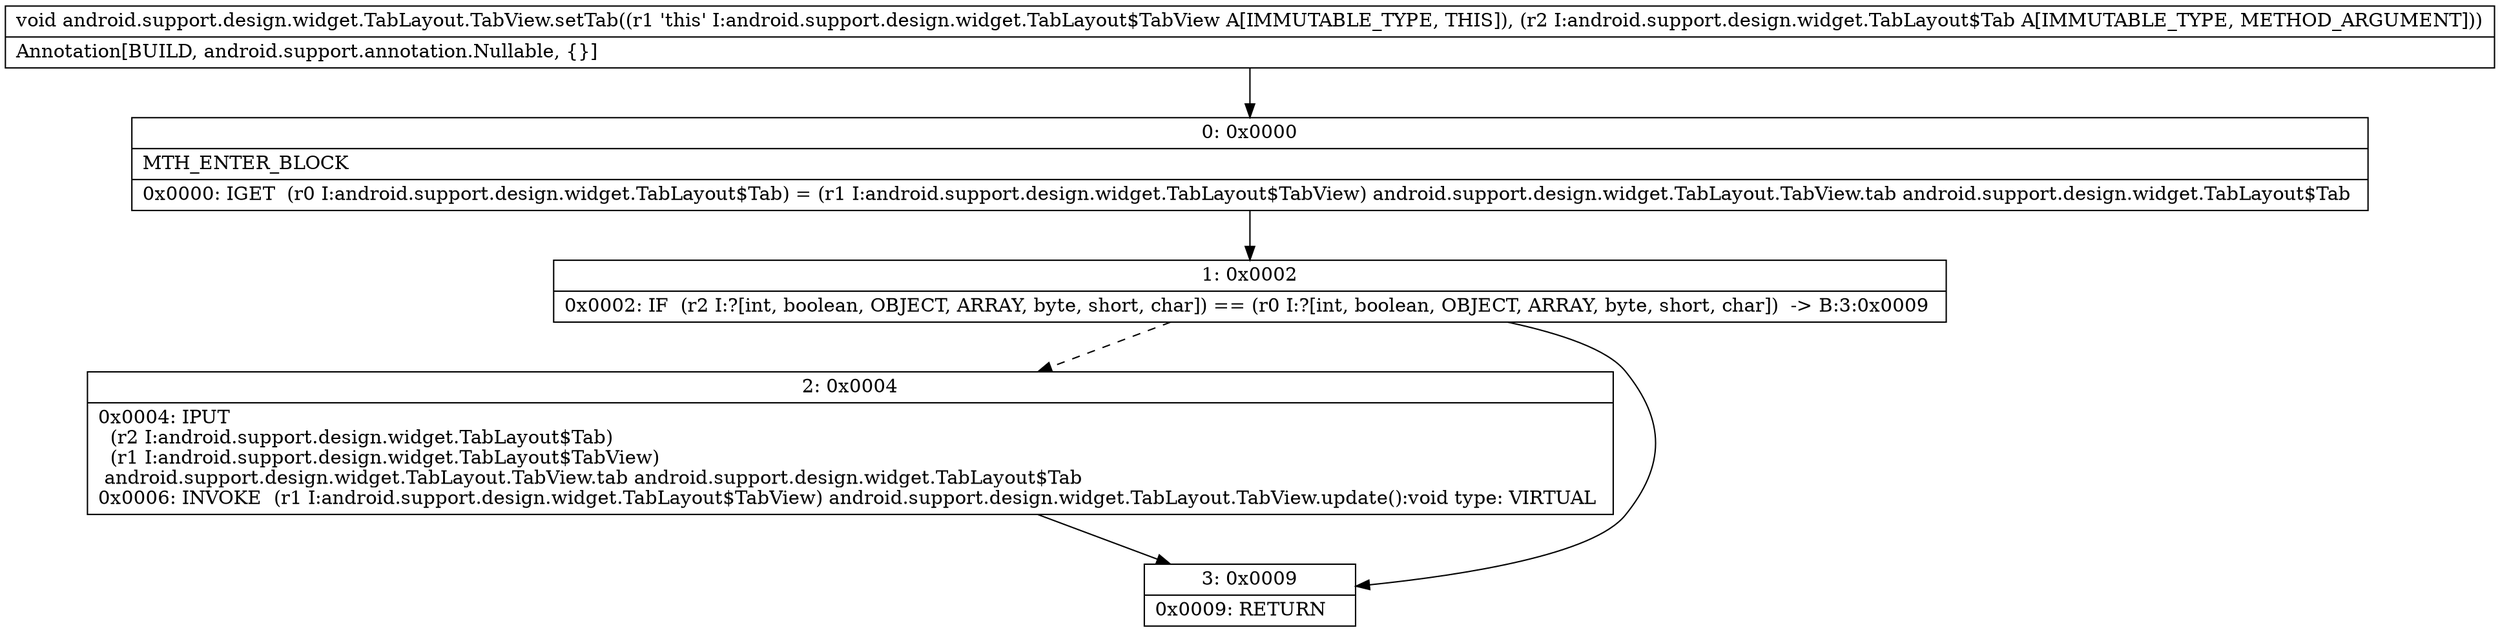 digraph "CFG forandroid.support.design.widget.TabLayout.TabView.setTab(Landroid\/support\/design\/widget\/TabLayout$Tab;)V" {
Node_0 [shape=record,label="{0\:\ 0x0000|MTH_ENTER_BLOCK\l|0x0000: IGET  (r0 I:android.support.design.widget.TabLayout$Tab) = (r1 I:android.support.design.widget.TabLayout$TabView) android.support.design.widget.TabLayout.TabView.tab android.support.design.widget.TabLayout$Tab \l}"];
Node_1 [shape=record,label="{1\:\ 0x0002|0x0002: IF  (r2 I:?[int, boolean, OBJECT, ARRAY, byte, short, char]) == (r0 I:?[int, boolean, OBJECT, ARRAY, byte, short, char])  \-\> B:3:0x0009 \l}"];
Node_2 [shape=record,label="{2\:\ 0x0004|0x0004: IPUT  \l  (r2 I:android.support.design.widget.TabLayout$Tab)\l  (r1 I:android.support.design.widget.TabLayout$TabView)\l android.support.design.widget.TabLayout.TabView.tab android.support.design.widget.TabLayout$Tab \l0x0006: INVOKE  (r1 I:android.support.design.widget.TabLayout$TabView) android.support.design.widget.TabLayout.TabView.update():void type: VIRTUAL \l}"];
Node_3 [shape=record,label="{3\:\ 0x0009|0x0009: RETURN   \l}"];
MethodNode[shape=record,label="{void android.support.design.widget.TabLayout.TabView.setTab((r1 'this' I:android.support.design.widget.TabLayout$TabView A[IMMUTABLE_TYPE, THIS]), (r2 I:android.support.design.widget.TabLayout$Tab A[IMMUTABLE_TYPE, METHOD_ARGUMENT]))  | Annotation[BUILD, android.support.annotation.Nullable, \{\}]\l}"];
MethodNode -> Node_0;
Node_0 -> Node_1;
Node_1 -> Node_2[style=dashed];
Node_1 -> Node_3;
Node_2 -> Node_3;
}

